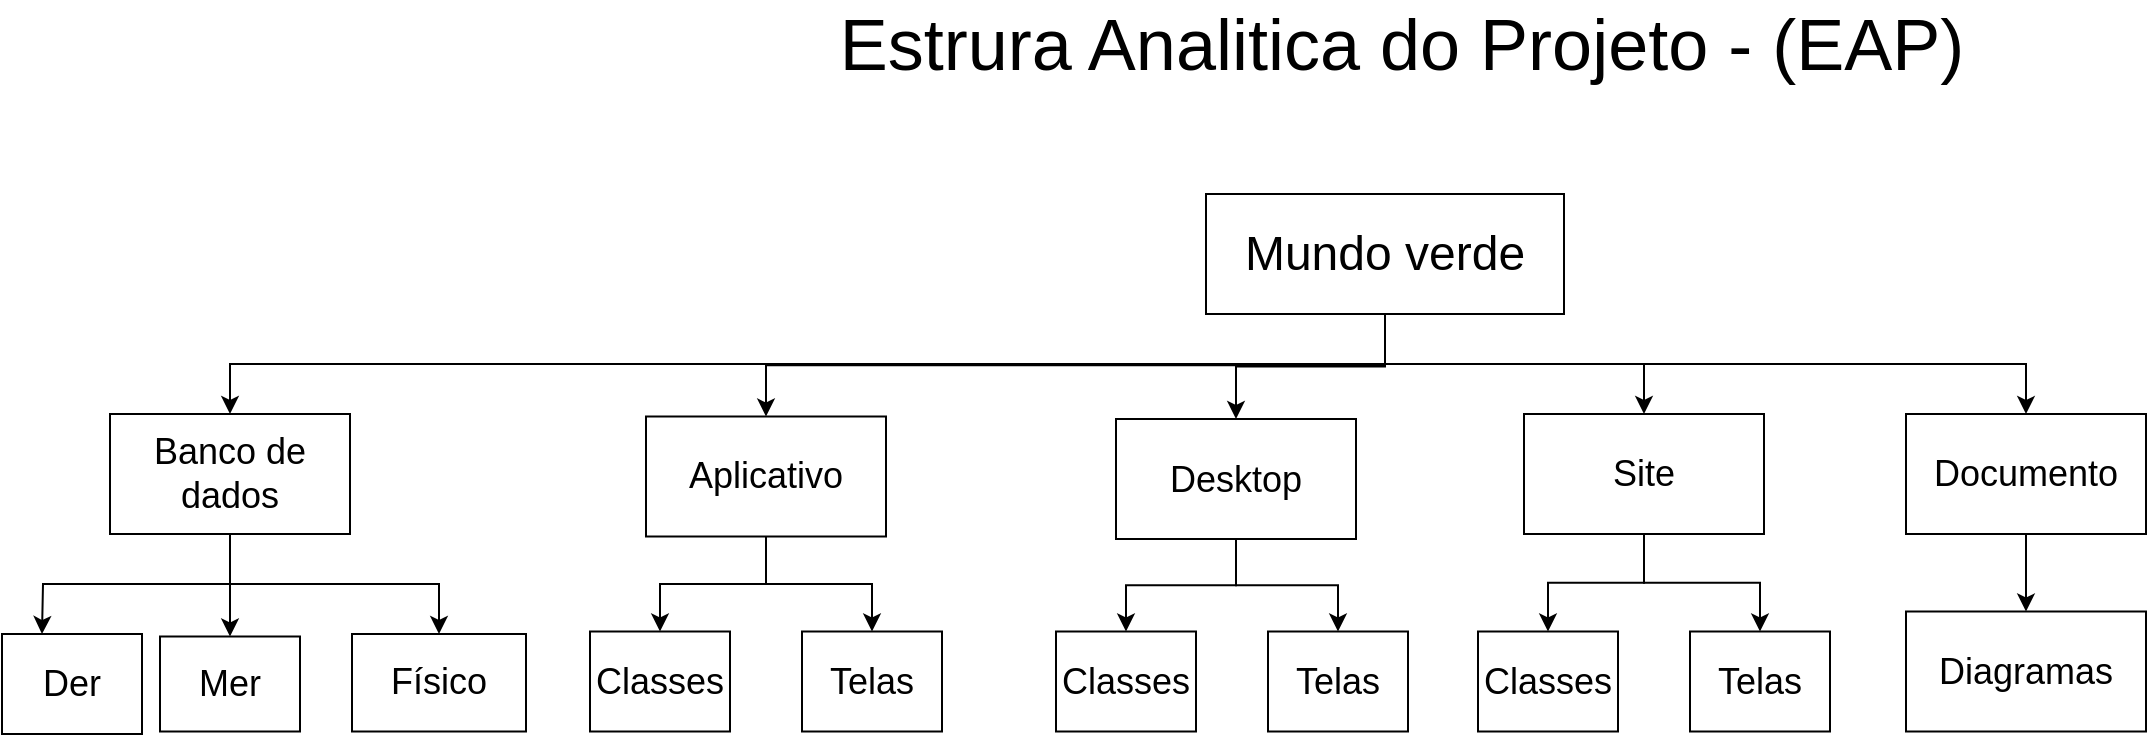 <mxfile version="24.8.3">
  <diagram name="Página-1" id="abJAQa0zbJsf09PqhtKi">
    <mxGraphModel dx="1941" dy="600" grid="1" gridSize="10" guides="1" tooltips="1" connect="1" arrows="1" fold="1" page="1" pageScale="1" pageWidth="827" pageHeight="1169" math="0" shadow="0">
      <root>
        <mxCell id="0" />
        <mxCell id="1" parent="0" />
        <mxCell id="xKaJrzAjjyIe3hL2cJAd-5" style="edgeStyle=orthogonalEdgeStyle;rounded=0;orthogonalLoop=1;jettySize=auto;html=1;exitX=0.5;exitY=1;exitDx=0;exitDy=0;entryX=0.5;entryY=0;entryDx=0;entryDy=0;" parent="1" source="xKaJrzAjjyIe3hL2cJAd-1" target="xKaJrzAjjyIe3hL2cJAd-2" edge="1">
          <mxGeometry relative="1" as="geometry" />
        </mxCell>
        <mxCell id="xKaJrzAjjyIe3hL2cJAd-6" style="edgeStyle=orthogonalEdgeStyle;rounded=0;orthogonalLoop=1;jettySize=auto;html=1;exitX=0.5;exitY=1;exitDx=0;exitDy=0;entryX=0.5;entryY=0;entryDx=0;entryDy=0;" parent="1" source="xKaJrzAjjyIe3hL2cJAd-1" target="xKaJrzAjjyIe3hL2cJAd-3" edge="1">
          <mxGeometry relative="1" as="geometry" />
        </mxCell>
        <mxCell id="xKaJrzAjjyIe3hL2cJAd-7" style="edgeStyle=orthogonalEdgeStyle;rounded=0;orthogonalLoop=1;jettySize=auto;html=1;exitX=0.5;exitY=1;exitDx=0;exitDy=0;entryX=0.5;entryY=0;entryDx=0;entryDy=0;" parent="1" source="xKaJrzAjjyIe3hL2cJAd-1" target="xKaJrzAjjyIe3hL2cJAd-4" edge="1">
          <mxGeometry relative="1" as="geometry" />
        </mxCell>
        <mxCell id="xKaJrzAjjyIe3hL2cJAd-11" style="edgeStyle=orthogonalEdgeStyle;rounded=0;orthogonalLoop=1;jettySize=auto;html=1;exitX=0.5;exitY=1;exitDx=0;exitDy=0;" parent="1" source="xKaJrzAjjyIe3hL2cJAd-1" target="xKaJrzAjjyIe3hL2cJAd-10" edge="1">
          <mxGeometry relative="1" as="geometry" />
        </mxCell>
        <mxCell id="xKaJrzAjjyIe3hL2cJAd-15" style="edgeStyle=orthogonalEdgeStyle;rounded=0;orthogonalLoop=1;jettySize=auto;html=1;exitX=0.5;exitY=1;exitDx=0;exitDy=0;entryX=0.5;entryY=0;entryDx=0;entryDy=0;" parent="1" source="xKaJrzAjjyIe3hL2cJAd-1" target="xKaJrzAjjyIe3hL2cJAd-14" edge="1">
          <mxGeometry relative="1" as="geometry" />
        </mxCell>
        <mxCell id="xKaJrzAjjyIe3hL2cJAd-1" value="&lt;font style=&quot;font-size: 24px;&quot;&gt;Mundo verde&lt;/font&gt;" style="rounded=0;whiteSpace=wrap;html=1;" parent="1" vertex="1">
          <mxGeometry x="324" y="140" width="179" height="60" as="geometry" />
        </mxCell>
        <mxCell id="4_yljVjoFN_C8JLcjR28-9" style="edgeStyle=orthogonalEdgeStyle;rounded=0;orthogonalLoop=1;jettySize=auto;html=1;exitX=0.5;exitY=1;exitDx=0;exitDy=0;entryX=0.5;entryY=0;entryDx=0;entryDy=0;" edge="1" parent="1" source="xKaJrzAjjyIe3hL2cJAd-2" target="4_yljVjoFN_C8JLcjR28-7">
          <mxGeometry relative="1" as="geometry" />
        </mxCell>
        <mxCell id="4_yljVjoFN_C8JLcjR28-10" style="edgeStyle=orthogonalEdgeStyle;rounded=0;orthogonalLoop=1;jettySize=auto;html=1;exitX=0.5;exitY=1;exitDx=0;exitDy=0;entryX=0.5;entryY=0;entryDx=0;entryDy=0;" edge="1" parent="1" source="xKaJrzAjjyIe3hL2cJAd-2" target="4_yljVjoFN_C8JLcjR28-8">
          <mxGeometry relative="1" as="geometry" />
        </mxCell>
        <mxCell id="xKaJrzAjjyIe3hL2cJAd-2" value="&lt;font style=&quot;font-size: 18px;&quot;&gt;Aplicativo&lt;/font&gt;" style="rounded=0;whiteSpace=wrap;html=1;" parent="1" vertex="1">
          <mxGeometry x="44" y="251.25" width="120" height="60" as="geometry" />
        </mxCell>
        <mxCell id="4_yljVjoFN_C8JLcjR28-13" style="edgeStyle=orthogonalEdgeStyle;rounded=0;orthogonalLoop=1;jettySize=auto;html=1;exitX=0.5;exitY=1;exitDx=0;exitDy=0;" edge="1" parent="1" source="xKaJrzAjjyIe3hL2cJAd-3" target="4_yljVjoFN_C8JLcjR28-11">
          <mxGeometry relative="1" as="geometry" />
        </mxCell>
        <mxCell id="4_yljVjoFN_C8JLcjR28-14" style="edgeStyle=orthogonalEdgeStyle;rounded=0;orthogonalLoop=1;jettySize=auto;html=1;exitX=0.5;exitY=1;exitDx=0;exitDy=0;entryX=0.5;entryY=0;entryDx=0;entryDy=0;" edge="1" parent="1" source="xKaJrzAjjyIe3hL2cJAd-3" target="4_yljVjoFN_C8JLcjR28-12">
          <mxGeometry relative="1" as="geometry" />
        </mxCell>
        <mxCell id="xKaJrzAjjyIe3hL2cJAd-3" value="&lt;font style=&quot;font-size: 18px;&quot;&gt;Desktop&lt;/font&gt;" style="rounded=0;whiteSpace=wrap;html=1;" parent="1" vertex="1">
          <mxGeometry x="279" y="252.5" width="120" height="60" as="geometry" />
        </mxCell>
        <mxCell id="4_yljVjoFN_C8JLcjR28-17" style="edgeStyle=orthogonalEdgeStyle;rounded=0;orthogonalLoop=1;jettySize=auto;html=1;exitX=0.5;exitY=1;exitDx=0;exitDy=0;" edge="1" parent="1" source="xKaJrzAjjyIe3hL2cJAd-4" target="4_yljVjoFN_C8JLcjR28-15">
          <mxGeometry relative="1" as="geometry" />
        </mxCell>
        <mxCell id="4_yljVjoFN_C8JLcjR28-18" style="edgeStyle=orthogonalEdgeStyle;rounded=0;orthogonalLoop=1;jettySize=auto;html=1;exitX=0.5;exitY=1;exitDx=0;exitDy=0;entryX=0.5;entryY=0;entryDx=0;entryDy=0;" edge="1" parent="1" source="xKaJrzAjjyIe3hL2cJAd-4" target="4_yljVjoFN_C8JLcjR28-16">
          <mxGeometry relative="1" as="geometry" />
        </mxCell>
        <mxCell id="xKaJrzAjjyIe3hL2cJAd-4" value="&lt;span style=&quot;font-size: 18px;&quot;&gt;Site&lt;/span&gt;" style="rounded=0;whiteSpace=wrap;html=1;" parent="1" vertex="1">
          <mxGeometry x="483" y="250" width="120" height="60" as="geometry" />
        </mxCell>
        <mxCell id="xKaJrzAjjyIe3hL2cJAd-8" value="&lt;font style=&quot;font-size: 36px;&quot;&gt;Estrura Analitica do Projeto - (EAP)&lt;/font&gt;" style="text;html=1;align=center;verticalAlign=middle;whiteSpace=wrap;rounded=0;" parent="1" vertex="1">
          <mxGeometry x="137" y="50" width="570" height="30" as="geometry" />
        </mxCell>
        <mxCell id="xKaJrzAjjyIe3hL2cJAd-13" style="edgeStyle=orthogonalEdgeStyle;rounded=0;orthogonalLoop=1;jettySize=auto;html=1;exitX=0.5;exitY=1;exitDx=0;exitDy=0;" parent="1" source="xKaJrzAjjyIe3hL2cJAd-10" target="xKaJrzAjjyIe3hL2cJAd-12" edge="1">
          <mxGeometry relative="1" as="geometry" />
        </mxCell>
        <mxCell id="xKaJrzAjjyIe3hL2cJAd-10" value="&lt;span style=&quot;font-size: 18px;&quot;&gt;Documento&lt;/span&gt;" style="rounded=0;whiteSpace=wrap;html=1;" parent="1" vertex="1">
          <mxGeometry x="674" y="250" width="120" height="60" as="geometry" />
        </mxCell>
        <mxCell id="xKaJrzAjjyIe3hL2cJAd-12" value="&lt;span style=&quot;font-size: 18px;&quot;&gt;Diagramas&lt;/span&gt;" style="rounded=0;whiteSpace=wrap;html=1;" parent="1" vertex="1">
          <mxGeometry x="674" y="348.75" width="120" height="60" as="geometry" />
        </mxCell>
        <mxCell id="4_yljVjoFN_C8JLcjR28-4" style="edgeStyle=orthogonalEdgeStyle;rounded=0;orthogonalLoop=1;jettySize=auto;html=1;exitX=0.5;exitY=1;exitDx=0;exitDy=0;entryX=0.5;entryY=0;entryDx=0;entryDy=0;" edge="1" parent="1" source="xKaJrzAjjyIe3hL2cJAd-14">
          <mxGeometry relative="1" as="geometry">
            <mxPoint x="-258" y="360" as="targetPoint" />
          </mxGeometry>
        </mxCell>
        <mxCell id="4_yljVjoFN_C8JLcjR28-5" style="edgeStyle=orthogonalEdgeStyle;rounded=0;orthogonalLoop=1;jettySize=auto;html=1;exitX=0.5;exitY=1;exitDx=0;exitDy=0;entryX=0.5;entryY=0;entryDx=0;entryDy=0;" edge="1" parent="1" source="xKaJrzAjjyIe3hL2cJAd-14" target="4_yljVjoFN_C8JLcjR28-2">
          <mxGeometry relative="1" as="geometry" />
        </mxCell>
        <mxCell id="4_yljVjoFN_C8JLcjR28-6" style="edgeStyle=orthogonalEdgeStyle;rounded=0;orthogonalLoop=1;jettySize=auto;html=1;exitX=0.5;exitY=1;exitDx=0;exitDy=0;entryX=0.5;entryY=0;entryDx=0;entryDy=0;" edge="1" parent="1" source="xKaJrzAjjyIe3hL2cJAd-14" target="4_yljVjoFN_C8JLcjR28-3">
          <mxGeometry relative="1" as="geometry" />
        </mxCell>
        <mxCell id="xKaJrzAjjyIe3hL2cJAd-14" value="&lt;font style=&quot;font-size: 18px;&quot;&gt;Banco de dados&lt;/font&gt;" style="rounded=0;whiteSpace=wrap;html=1;" parent="1" vertex="1">
          <mxGeometry x="-224" y="250" width="120" height="60" as="geometry" />
        </mxCell>
        <mxCell id="4_yljVjoFN_C8JLcjR28-1" value="&lt;span style=&quot;font-size: 18px;&quot;&gt;Der&lt;/span&gt;" style="rounded=0;whiteSpace=wrap;html=1;" vertex="1" parent="1">
          <mxGeometry x="-278" y="360" width="70" height="50" as="geometry" />
        </mxCell>
        <mxCell id="4_yljVjoFN_C8JLcjR28-2" value="&lt;span style=&quot;font-size: 18px;&quot;&gt;Mer&lt;/span&gt;" style="rounded=0;whiteSpace=wrap;html=1;" vertex="1" parent="1">
          <mxGeometry x="-199" y="361.25" width="70" height="47.5" as="geometry" />
        </mxCell>
        <mxCell id="4_yljVjoFN_C8JLcjR28-3" value="&lt;span style=&quot;font-size: 18px;&quot;&gt;Físico&lt;/span&gt;" style="rounded=0;whiteSpace=wrap;html=1;" vertex="1" parent="1">
          <mxGeometry x="-103" y="360" width="87" height="48.75" as="geometry" />
        </mxCell>
        <mxCell id="4_yljVjoFN_C8JLcjR28-7" value="&lt;span style=&quot;font-size: 18px;&quot;&gt;Classes&lt;/span&gt;" style="rounded=0;whiteSpace=wrap;html=1;" vertex="1" parent="1">
          <mxGeometry x="16" y="358.75" width="70" height="50" as="geometry" />
        </mxCell>
        <mxCell id="4_yljVjoFN_C8JLcjR28-8" value="&lt;span style=&quot;font-size: 18px;&quot;&gt;Telas&lt;/span&gt;" style="rounded=0;whiteSpace=wrap;html=1;" vertex="1" parent="1">
          <mxGeometry x="122" y="358.75" width="70" height="50" as="geometry" />
        </mxCell>
        <mxCell id="4_yljVjoFN_C8JLcjR28-11" value="&lt;span style=&quot;font-size: 18px;&quot;&gt;Classes&lt;/span&gt;" style="rounded=0;whiteSpace=wrap;html=1;" vertex="1" parent="1">
          <mxGeometry x="249" y="358.75" width="70" height="50" as="geometry" />
        </mxCell>
        <mxCell id="4_yljVjoFN_C8JLcjR28-12" value="&lt;span style=&quot;font-size: 18px;&quot;&gt;Telas&lt;/span&gt;" style="rounded=0;whiteSpace=wrap;html=1;" vertex="1" parent="1">
          <mxGeometry x="355" y="358.75" width="70" height="50" as="geometry" />
        </mxCell>
        <mxCell id="4_yljVjoFN_C8JLcjR28-15" value="&lt;span style=&quot;font-size: 18px;&quot;&gt;Classes&lt;/span&gt;" style="rounded=0;whiteSpace=wrap;html=1;" vertex="1" parent="1">
          <mxGeometry x="460" y="358.75" width="70" height="50" as="geometry" />
        </mxCell>
        <mxCell id="4_yljVjoFN_C8JLcjR28-16" value="&lt;span style=&quot;font-size: 18px;&quot;&gt;Telas&lt;/span&gt;" style="rounded=0;whiteSpace=wrap;html=1;" vertex="1" parent="1">
          <mxGeometry x="566" y="358.75" width="70" height="50" as="geometry" />
        </mxCell>
      </root>
    </mxGraphModel>
  </diagram>
</mxfile>
